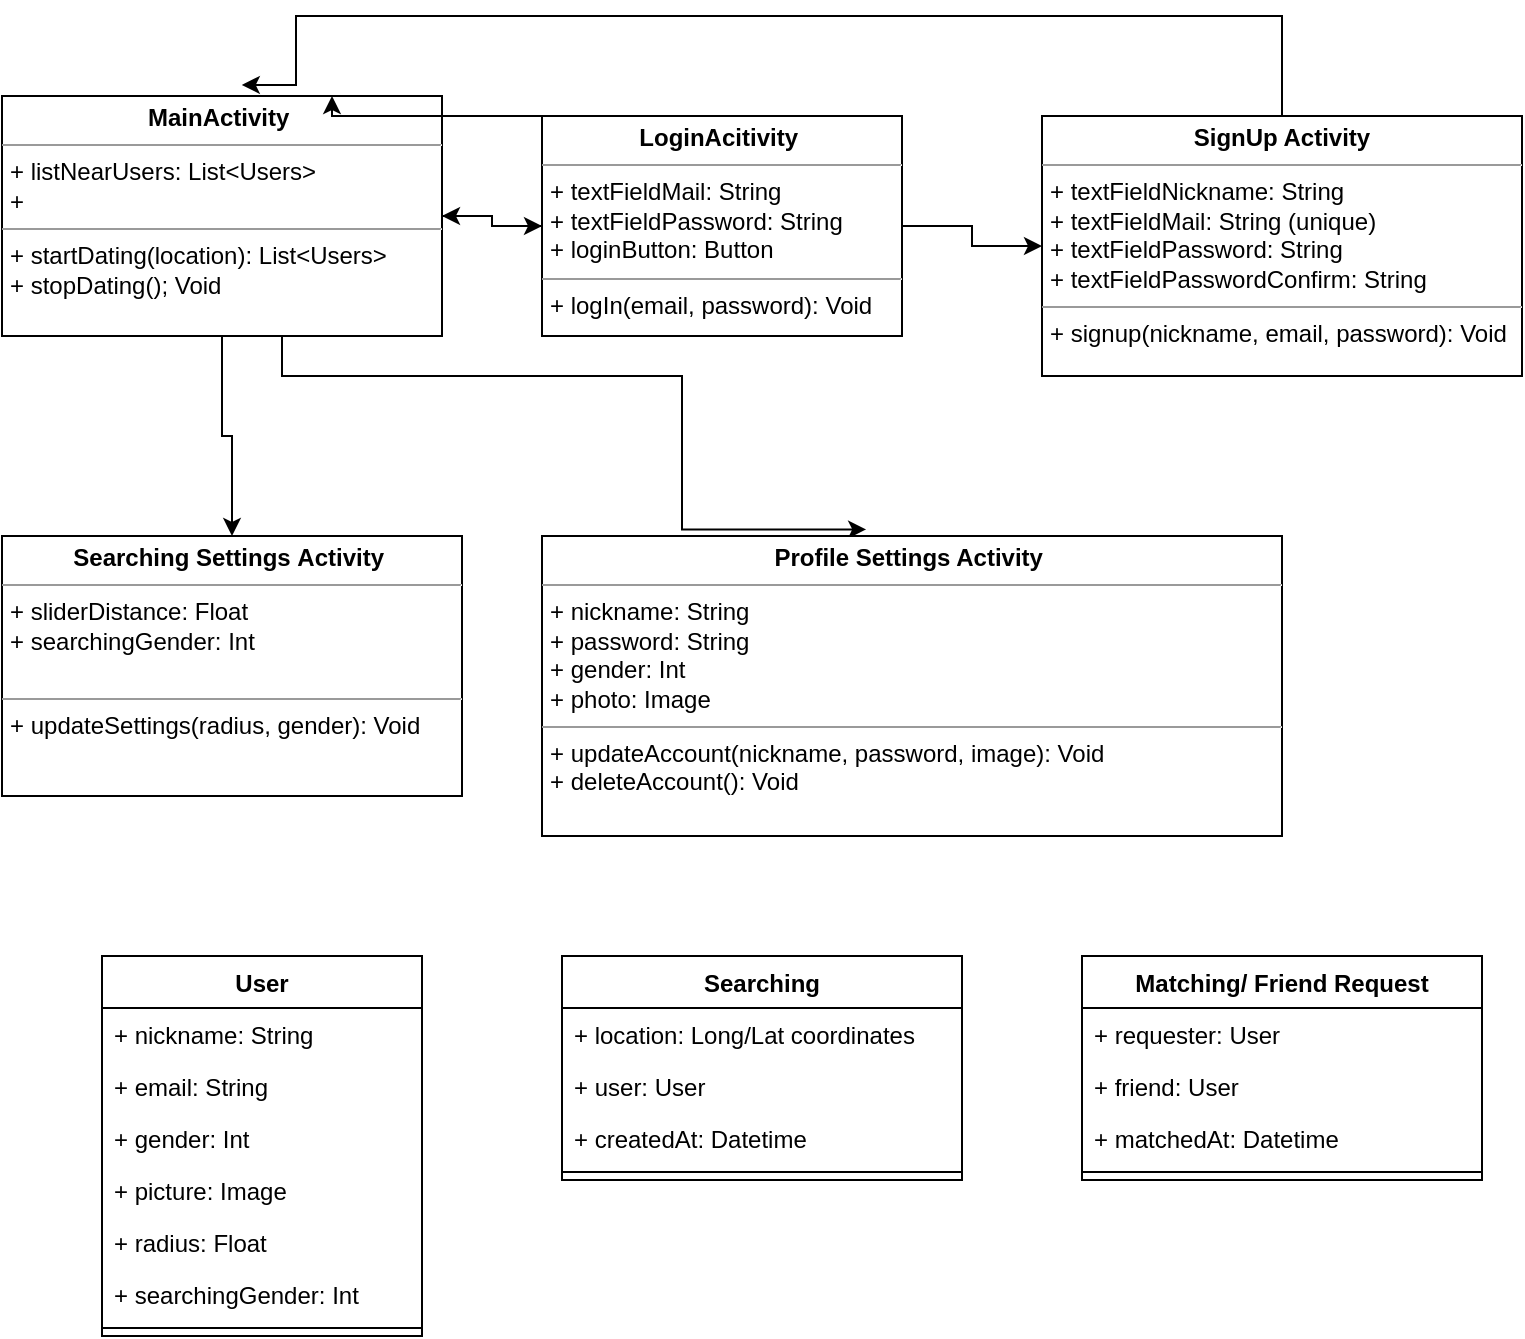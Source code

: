 <mxfile version="14.1.9"><diagram id="tjAAsgB5qwFx4E43-w9-" name="Page-1"><mxGraphModel dx="938" dy="570" grid="1" gridSize="10" guides="1" tooltips="1" connect="1" arrows="1" fold="1" page="1" pageScale="1" pageWidth="827" pageHeight="1169" math="0" shadow="0"><root><mxCell id="0"/><mxCell id="1" parent="0"/><mxCell id="OtGNH5ZCh0fDqirb7UTm-3" style="edgeStyle=orthogonalEdgeStyle;rounded=0;orthogonalLoop=1;jettySize=auto;html=1;" edge="1" parent="1" source="OtGNH5ZCh0fDqirb7UTm-1" target="OtGNH5ZCh0fDqirb7UTm-2"><mxGeometry relative="1" as="geometry"/></mxCell><mxCell id="OtGNH5ZCh0fDqirb7UTm-12" style="edgeStyle=orthogonalEdgeStyle;rounded=0;orthogonalLoop=1;jettySize=auto;html=1;entryX=0.5;entryY=0;entryDx=0;entryDy=0;" edge="1" parent="1" source="OtGNH5ZCh0fDqirb7UTm-1" target="OtGNH5ZCh0fDqirb7UTm-10"><mxGeometry relative="1" as="geometry"/></mxCell><mxCell id="OtGNH5ZCh0fDqirb7UTm-13" style="edgeStyle=orthogonalEdgeStyle;rounded=0;orthogonalLoop=1;jettySize=auto;html=1;entryX=0.438;entryY=-0.022;entryDx=0;entryDy=0;entryPerimeter=0;" edge="1" parent="1" source="OtGNH5ZCh0fDqirb7UTm-1" target="OtGNH5ZCh0fDqirb7UTm-11"><mxGeometry relative="1" as="geometry"><mxPoint x="230" y="240" as="targetPoint"/><Array as="points"><mxPoint x="160" y="220"/><mxPoint x="360" y="220"/></Array></mxGeometry></mxCell><mxCell id="OtGNH5ZCh0fDqirb7UTm-1" value="&lt;p style=&quot;margin: 0px ; margin-top: 4px ; text-align: center&quot;&gt;&lt;b&gt;MainActivity&amp;nbsp;&lt;/b&gt;&lt;/p&gt;&lt;hr size=&quot;1&quot;&gt;&lt;p style=&quot;margin: 0px ; margin-left: 4px&quot;&gt;+ listNearUsers: List&amp;lt;Users&amp;gt;&lt;/p&gt;&lt;p style=&quot;margin: 0px ; margin-left: 4px&quot;&gt;+&amp;nbsp;&lt;/p&gt;&lt;hr size=&quot;1&quot;&gt;&lt;p style=&quot;margin: 0px ; margin-left: 4px&quot;&gt;+ startDating(location): List&amp;lt;Users&amp;gt;&lt;/p&gt;&lt;p style=&quot;margin: 0px ; margin-left: 4px&quot;&gt;+ stopDating(); Void&lt;/p&gt;&lt;p style=&quot;margin: 0px ; margin-left: 4px&quot;&gt;&lt;br&gt;&lt;/p&gt;&lt;p style=&quot;margin: 0px ; margin-left: 4px&quot;&gt;&lt;br&gt;&lt;/p&gt;" style="verticalAlign=top;align=left;overflow=fill;fontSize=12;fontFamily=Helvetica;html=1;" vertex="1" parent="1"><mxGeometry x="20" y="80" width="220" height="120" as="geometry"/></mxCell><mxCell id="OtGNH5ZCh0fDqirb7UTm-5" style="edgeStyle=orthogonalEdgeStyle;rounded=0;orthogonalLoop=1;jettySize=auto;html=1;" edge="1" parent="1" source="OtGNH5ZCh0fDqirb7UTm-2" target="OtGNH5ZCh0fDqirb7UTm-4"><mxGeometry relative="1" as="geometry"><mxPoint x="500" y="150" as="targetPoint"/></mxGeometry></mxCell><mxCell id="OtGNH5ZCh0fDqirb7UTm-6" value="" style="edgeStyle=orthogonalEdgeStyle;rounded=0;orthogonalLoop=1;jettySize=auto;html=1;" edge="1" parent="1" source="OtGNH5ZCh0fDqirb7UTm-2" target="OtGNH5ZCh0fDqirb7UTm-1"><mxGeometry relative="1" as="geometry"/></mxCell><mxCell id="OtGNH5ZCh0fDqirb7UTm-9" style="edgeStyle=orthogonalEdgeStyle;rounded=0;orthogonalLoop=1;jettySize=auto;html=1;entryX=0.75;entryY=0;entryDx=0;entryDy=0;" edge="1" parent="1" source="OtGNH5ZCh0fDqirb7UTm-2" target="OtGNH5ZCh0fDqirb7UTm-1"><mxGeometry relative="1" as="geometry"><Array as="points"><mxPoint x="370" y="90"/><mxPoint x="200" y="90"/></Array></mxGeometry></mxCell><mxCell id="OtGNH5ZCh0fDqirb7UTm-2" value="&lt;p style=&quot;margin: 0px ; margin-top: 4px ; text-align: center&quot;&gt;&lt;b&gt;LoginAcitivity&amp;nbsp;&lt;/b&gt;&lt;/p&gt;&lt;hr size=&quot;1&quot;&gt;&lt;p style=&quot;margin: 0px ; margin-left: 4px&quot;&gt;+ textFieldMail: String&lt;/p&gt;&lt;p style=&quot;margin: 0px ; margin-left: 4px&quot;&gt;+ textFieldPassword: String&lt;/p&gt;&lt;p style=&quot;margin: 0px ; margin-left: 4px&quot;&gt;+ loginButton: Button&lt;/p&gt;&lt;hr size=&quot;1&quot;&gt;&lt;p style=&quot;margin: 0px ; margin-left: 4px&quot;&gt;+ logIn(email, password): Void&lt;/p&gt;" style="verticalAlign=top;align=left;overflow=fill;fontSize=12;fontFamily=Helvetica;html=1;" vertex="1" parent="1"><mxGeometry x="290" y="90" width="180" height="110" as="geometry"/></mxCell><mxCell id="OtGNH5ZCh0fDqirb7UTm-7" style="edgeStyle=orthogonalEdgeStyle;rounded=0;orthogonalLoop=1;jettySize=auto;html=1;entryX=0.545;entryY=-0.046;entryDx=0;entryDy=0;entryPerimeter=0;" edge="1" parent="1" source="OtGNH5ZCh0fDqirb7UTm-4" target="OtGNH5ZCh0fDqirb7UTm-1"><mxGeometry relative="1" as="geometry"><mxPoint x="370" y="40" as="targetPoint"/><Array as="points"><mxPoint x="660" y="40"/><mxPoint x="167" y="40"/></Array></mxGeometry></mxCell><mxCell id="OtGNH5ZCh0fDqirb7UTm-4" value="&lt;p style=&quot;margin: 0px ; margin-top: 4px ; text-align: center&quot;&gt;&lt;b&gt;SignUp Activity&lt;/b&gt;&lt;/p&gt;&lt;hr size=&quot;1&quot;&gt;&lt;p style=&quot;margin: 0px ; margin-left: 4px&quot;&gt;+ textFieldNickname: String&lt;/p&gt;&lt;p style=&quot;margin: 0px ; margin-left: 4px&quot;&gt;+ textFieldMail: String (unique)&lt;/p&gt;&lt;p style=&quot;margin: 0px ; margin-left: 4px&quot;&gt;+ textFieldPassword: String&lt;/p&gt;&lt;p style=&quot;margin: 0px ; margin-left: 4px&quot;&gt;+ textFieldPasswordConfirm: String&lt;br&gt;&lt;/p&gt;&lt;hr size=&quot;1&quot;&gt;&lt;p style=&quot;margin: 0px ; margin-left: 4px&quot;&gt;+ signup(nickname, email, password): Void&lt;/p&gt;" style="verticalAlign=top;align=left;overflow=fill;fontSize=12;fontFamily=Helvetica;html=1;" vertex="1" parent="1"><mxGeometry x="540" y="90" width="240" height="130" as="geometry"/></mxCell><mxCell id="OtGNH5ZCh0fDqirb7UTm-10" value="&lt;p style=&quot;margin: 0px ; margin-top: 4px ; text-align: center&quot;&gt;&lt;b&gt;Searching Settings&amp;nbsp;Activity&amp;nbsp;&lt;/b&gt;&lt;/p&gt;&lt;hr size=&quot;1&quot;&gt;&lt;p style=&quot;margin: 0px ; margin-left: 4px&quot;&gt;+ sliderDistance: Float&lt;/p&gt;&lt;p style=&quot;margin: 0px ; margin-left: 4px&quot;&gt;+ searchingGender: Int&lt;/p&gt;&lt;p style=&quot;margin: 0px ; margin-left: 4px&quot;&gt;&lt;br&gt;&lt;/p&gt;&lt;hr size=&quot;1&quot;&gt;&lt;p style=&quot;margin: 0px ; margin-left: 4px&quot;&gt;+ updateSettings(radius, gender): Void&lt;/p&gt;" style="verticalAlign=top;align=left;overflow=fill;fontSize=12;fontFamily=Helvetica;html=1;" vertex="1" parent="1"><mxGeometry x="20" y="300" width="230" height="130" as="geometry"/></mxCell><mxCell id="OtGNH5ZCh0fDqirb7UTm-11" value="&lt;p style=&quot;margin: 0px ; margin-top: 4px ; text-align: center&quot;&gt;&lt;b&gt;Profile Settings Activity&amp;nbsp;&lt;/b&gt;&lt;/p&gt;&lt;hr size=&quot;1&quot;&gt;&lt;p style=&quot;margin: 0px ; margin-left: 4px&quot;&gt;+ nickname: String&lt;/p&gt;&lt;p style=&quot;margin: 0px ; margin-left: 4px&quot;&gt;+ password: String&lt;/p&gt;&lt;p style=&quot;margin: 0px ; margin-left: 4px&quot;&gt;+ gender: Int&lt;/p&gt;&lt;p style=&quot;margin: 0px ; margin-left: 4px&quot;&gt;+ photo: Image&lt;/p&gt;&lt;hr size=&quot;1&quot;&gt;&lt;p style=&quot;margin: 0px ; margin-left: 4px&quot;&gt;+ updateAccount(nickname, password, image): Void&lt;/p&gt;&lt;p style=&quot;margin: 0px ; margin-left: 4px&quot;&gt;+ deleteAccount(): Void&lt;/p&gt;" style="verticalAlign=top;align=left;overflow=fill;fontSize=12;fontFamily=Helvetica;html=1;" vertex="1" parent="1"><mxGeometry x="290" y="300" width="370" height="150" as="geometry"/></mxCell><mxCell id="OtGNH5ZCh0fDqirb7UTm-15" value="User" style="swimlane;fontStyle=1;align=center;verticalAlign=top;childLayout=stackLayout;horizontal=1;startSize=26;horizontalStack=0;resizeParent=1;resizeParentMax=0;resizeLast=0;collapsible=1;marginBottom=0;" vertex="1" parent="1"><mxGeometry x="70" y="510" width="160" height="190" as="geometry"/></mxCell><mxCell id="OtGNH5ZCh0fDqirb7UTm-16" value="+ nickname: String&#xa;" style="text;strokeColor=none;fillColor=none;align=left;verticalAlign=top;spacingLeft=4;spacingRight=4;overflow=hidden;rotatable=0;points=[[0,0.5],[1,0.5]];portConstraint=eastwest;" vertex="1" parent="OtGNH5ZCh0fDqirb7UTm-15"><mxGeometry y="26" width="160" height="26" as="geometry"/></mxCell><mxCell id="OtGNH5ZCh0fDqirb7UTm-20" value="+ email: String" style="text;strokeColor=none;fillColor=none;align=left;verticalAlign=top;spacingLeft=4;spacingRight=4;overflow=hidden;rotatable=0;points=[[0,0.5],[1,0.5]];portConstraint=eastwest;" vertex="1" parent="OtGNH5ZCh0fDqirb7UTm-15"><mxGeometry y="52" width="160" height="26" as="geometry"/></mxCell><mxCell id="OtGNH5ZCh0fDqirb7UTm-21" value="+ gender: Int" style="text;strokeColor=none;fillColor=none;align=left;verticalAlign=top;spacingLeft=4;spacingRight=4;overflow=hidden;rotatable=0;points=[[0,0.5],[1,0.5]];portConstraint=eastwest;" vertex="1" parent="OtGNH5ZCh0fDqirb7UTm-15"><mxGeometry y="78" width="160" height="26" as="geometry"/></mxCell><mxCell id="OtGNH5ZCh0fDqirb7UTm-22" value="+ picture: Image" style="text;strokeColor=none;fillColor=none;align=left;verticalAlign=top;spacingLeft=4;spacingRight=4;overflow=hidden;rotatable=0;points=[[0,0.5],[1,0.5]];portConstraint=eastwest;" vertex="1" parent="OtGNH5ZCh0fDqirb7UTm-15"><mxGeometry y="104" width="160" height="26" as="geometry"/></mxCell><mxCell id="OtGNH5ZCh0fDqirb7UTm-34" value="+ radius: Float" style="text;strokeColor=none;fillColor=none;align=left;verticalAlign=top;spacingLeft=4;spacingRight=4;overflow=hidden;rotatable=0;points=[[0,0.5],[1,0.5]];portConstraint=eastwest;" vertex="1" parent="OtGNH5ZCh0fDqirb7UTm-15"><mxGeometry y="130" width="160" height="26" as="geometry"/></mxCell><mxCell id="OtGNH5ZCh0fDqirb7UTm-35" value="+ searchingGender: Int" style="text;strokeColor=none;fillColor=none;align=left;verticalAlign=top;spacingLeft=4;spacingRight=4;overflow=hidden;rotatable=0;points=[[0,0.5],[1,0.5]];portConstraint=eastwest;" vertex="1" parent="OtGNH5ZCh0fDqirb7UTm-15"><mxGeometry y="156" width="160" height="26" as="geometry"/></mxCell><mxCell id="OtGNH5ZCh0fDqirb7UTm-17" value="" style="line;strokeWidth=1;fillColor=none;align=left;verticalAlign=middle;spacingTop=-1;spacingLeft=3;spacingRight=3;rotatable=0;labelPosition=right;points=[];portConstraint=eastwest;" vertex="1" parent="OtGNH5ZCh0fDqirb7UTm-15"><mxGeometry y="182" width="160" height="8" as="geometry"/></mxCell><mxCell id="OtGNH5ZCh0fDqirb7UTm-23" value="Searching" style="swimlane;fontStyle=1;align=center;verticalAlign=top;childLayout=stackLayout;horizontal=1;startSize=26;horizontalStack=0;resizeParent=1;resizeParentMax=0;resizeLast=0;collapsible=1;marginBottom=0;" vertex="1" parent="1"><mxGeometry x="300" y="510" width="200" height="112" as="geometry"/></mxCell><mxCell id="OtGNH5ZCh0fDqirb7UTm-24" value="+ location: Long/Lat coordinates&#xa;" style="text;strokeColor=none;fillColor=none;align=left;verticalAlign=top;spacingLeft=4;spacingRight=4;overflow=hidden;rotatable=0;points=[[0,0.5],[1,0.5]];portConstraint=eastwest;" vertex="1" parent="OtGNH5ZCh0fDqirb7UTm-23"><mxGeometry y="26" width="200" height="26" as="geometry"/></mxCell><mxCell id="OtGNH5ZCh0fDqirb7UTm-25" value="+ user: User" style="text;strokeColor=none;fillColor=none;align=left;verticalAlign=top;spacingLeft=4;spacingRight=4;overflow=hidden;rotatable=0;points=[[0,0.5],[1,0.5]];portConstraint=eastwest;" vertex="1" parent="OtGNH5ZCh0fDqirb7UTm-23"><mxGeometry y="52" width="200" height="26" as="geometry"/></mxCell><mxCell id="OtGNH5ZCh0fDqirb7UTm-26" value="+ createdAt: Datetime" style="text;strokeColor=none;fillColor=none;align=left;verticalAlign=top;spacingLeft=4;spacingRight=4;overflow=hidden;rotatable=0;points=[[0,0.5],[1,0.5]];portConstraint=eastwest;" vertex="1" parent="OtGNH5ZCh0fDqirb7UTm-23"><mxGeometry y="78" width="200" height="26" as="geometry"/></mxCell><mxCell id="OtGNH5ZCh0fDqirb7UTm-28" value="" style="line;strokeWidth=1;fillColor=none;align=left;verticalAlign=middle;spacingTop=-1;spacingLeft=3;spacingRight=3;rotatable=0;labelPosition=right;points=[];portConstraint=eastwest;" vertex="1" parent="OtGNH5ZCh0fDqirb7UTm-23"><mxGeometry y="104" width="200" height="8" as="geometry"/></mxCell><mxCell id="OtGNH5ZCh0fDqirb7UTm-29" value="Matching/ Friend Request" style="swimlane;fontStyle=1;align=center;verticalAlign=top;childLayout=stackLayout;horizontal=1;startSize=26;horizontalStack=0;resizeParent=1;resizeParentMax=0;resizeLast=0;collapsible=1;marginBottom=0;" vertex="1" parent="1"><mxGeometry x="560" y="510" width="200" height="112" as="geometry"/></mxCell><mxCell id="OtGNH5ZCh0fDqirb7UTm-30" value="+ requester: User&#xa;" style="text;strokeColor=none;fillColor=none;align=left;verticalAlign=top;spacingLeft=4;spacingRight=4;overflow=hidden;rotatable=0;points=[[0,0.5],[1,0.5]];portConstraint=eastwest;" vertex="1" parent="OtGNH5ZCh0fDqirb7UTm-29"><mxGeometry y="26" width="200" height="26" as="geometry"/></mxCell><mxCell id="OtGNH5ZCh0fDqirb7UTm-31" value="+ friend: User" style="text;strokeColor=none;fillColor=none;align=left;verticalAlign=top;spacingLeft=4;spacingRight=4;overflow=hidden;rotatable=0;points=[[0,0.5],[1,0.5]];portConstraint=eastwest;" vertex="1" parent="OtGNH5ZCh0fDqirb7UTm-29"><mxGeometry y="52" width="200" height="26" as="geometry"/></mxCell><mxCell id="OtGNH5ZCh0fDqirb7UTm-32" value="+ matchedAt: Datetime" style="text;strokeColor=none;fillColor=none;align=left;verticalAlign=top;spacingLeft=4;spacingRight=4;overflow=hidden;rotatable=0;points=[[0,0.5],[1,0.5]];portConstraint=eastwest;" vertex="1" parent="OtGNH5ZCh0fDqirb7UTm-29"><mxGeometry y="78" width="200" height="26" as="geometry"/></mxCell><mxCell id="OtGNH5ZCh0fDqirb7UTm-33" value="" style="line;strokeWidth=1;fillColor=none;align=left;verticalAlign=middle;spacingTop=-1;spacingLeft=3;spacingRight=3;rotatable=0;labelPosition=right;points=[];portConstraint=eastwest;" vertex="1" parent="OtGNH5ZCh0fDqirb7UTm-29"><mxGeometry y="104" width="200" height="8" as="geometry"/></mxCell></root></mxGraphModel></diagram></mxfile>